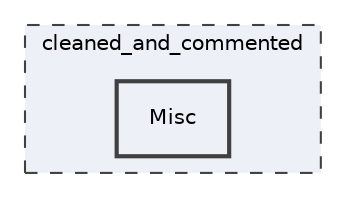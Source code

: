 digraph "/home/bruh/Documents/GitHub/cleaned_and_commented/Misc"
{
 // LATEX_PDF_SIZE
  edge [fontname="Helvetica",fontsize="10",labelfontname="Helvetica",labelfontsize="10"];
  node [fontname="Helvetica",fontsize="10",shape=record];
  compound=true
  subgraph clusterdir_2a3752ec75963af6742b1ed14a1dd3a5 {
    graph [ bgcolor="#edf0f7", pencolor="grey25", style="filled,dashed,", label="cleaned_and_commented", fontname="Helvetica", fontsize="10", URL="dir_2a3752ec75963af6742b1ed14a1dd3a5.html"]
  dir_df1d250a9b8e5eebde03c78b7fa8f061 [shape=box, label="Misc", style="filled,bold,", fillcolor="#edf0f7", color="grey25", URL="dir_df1d250a9b8e5eebde03c78b7fa8f061.html"];
  }
}
